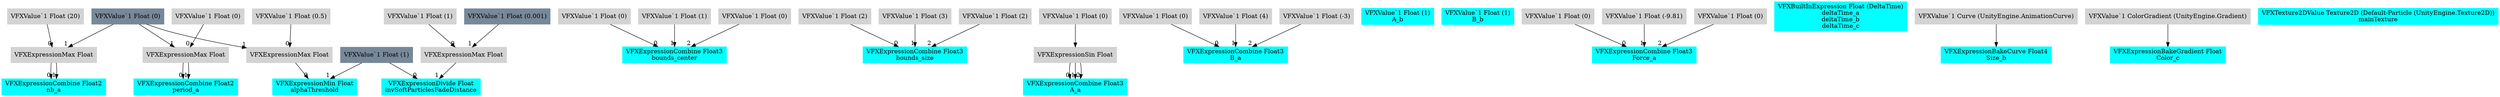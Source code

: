 digraph G {
node0 [shape="box" color="cyan" style="filled" label="VFXExpressionCombine Float2
nb_a"]
node1 [shape="box" color="lightgray" style="filled" label="VFXExpressionMax Float"]
node2 [shape="box" color="lightgray" style="filled" label="VFXValue`1 Float (20)"]
node3 [shape="box" color="lightslategray" style="filled" label="VFXValue`1 Float (0)"]
node4 [shape="box" color="cyan" style="filled" label="VFXExpressionCombine Float2
period_a"]
node5 [shape="box" color="lightgray" style="filled" label="VFXExpressionMax Float"]
node6 [shape="box" color="lightgray" style="filled" label="VFXValue`1 Float (0)"]
node7 [shape="box" color="cyan" style="filled" label="VFXExpressionCombine Float3
bounds_center"]
node8 [shape="box" color="lightgray" style="filled" label="VFXValue`1 Float (0)"]
node9 [shape="box" color="lightgray" style="filled" label="VFXValue`1 Float (1)"]
node10 [shape="box" color="lightgray" style="filled" label="VFXValue`1 Float (0)"]
node11 [shape="box" color="cyan" style="filled" label="VFXExpressionCombine Float3
bounds_size"]
node12 [shape="box" color="lightgray" style="filled" label="VFXValue`1 Float (2)"]
node13 [shape="box" color="lightgray" style="filled" label="VFXValue`1 Float (3)"]
node14 [shape="box" color="lightgray" style="filled" label="VFXValue`1 Float (2)"]
node15 [shape="box" color="cyan" style="filled" label="VFXExpressionCombine Float3
A_a"]
node16 [shape="box" color="lightgray" style="filled" label="VFXExpressionSin Float"]
node17 [shape="box" color="lightgray" style="filled" label="VFXValue`1 Float (0)"]
node18 [shape="box" color="cyan" style="filled" label="VFXExpressionCombine Float3
B_a"]
node19 [shape="box" color="lightgray" style="filled" label="VFXValue`1 Float (0)"]
node20 [shape="box" color="lightgray" style="filled" label="VFXValue`1 Float (4)"]
node21 [shape="box" color="lightgray" style="filled" label="VFXValue`1 Float (-3)"]
node22 [shape="box" color="cyan" style="filled" label="VFXValue`1 Float (1)
A_b"]
node23 [shape="box" color="cyan" style="filled" label="VFXValue`1 Float (1)
B_b"]
node24 [shape="box" color="cyan" style="filled" label="VFXExpressionCombine Float3
Force_a"]
node25 [shape="box" color="lightgray" style="filled" label="VFXValue`1 Float (0)"]
node26 [shape="box" color="lightgray" style="filled" label="VFXValue`1 Float (-9.81)"]
node27 [shape="box" color="lightgray" style="filled" label="VFXValue`1 Float (0)"]
node28 [shape="box" color="cyan" style="filled" label="VFXBuiltInExpression Float (DeltaTime)
deltaTime_a
deltaTime_b
deltaTime_c"]
node29 [shape="box" color="cyan" style="filled" label="VFXExpressionBakeCurve Float4
Size_b"]
node30 [shape="box" color="lightgray" style="filled" label="VFXValue`1 Curve (UnityEngine.AnimationCurve)"]
node31 [shape="box" color="cyan" style="filled" label="VFXExpressionBakeGradient Float
Color_c"]
node32 [shape="box" color="lightgray" style="filled" label="VFXValue`1 ColorGradient (UnityEngine.Gradient)"]
node33 [shape="box" color="cyan" style="filled" label="VFXExpressionMin Float
alphaThreshold"]
node34 [shape="box" color="lightgray" style="filled" label="VFXExpressionMax Float"]
node35 [shape="box" color="lightgray" style="filled" label="VFXValue`1 Float (0.5)"]
node36 [shape="box" color="lightslategray" style="filled" label="VFXValue`1 Float (1)"]
node37 [shape="box" color="cyan" style="filled" label="VFXExpressionDivide Float
invSoftParticlesFadeDistance"]
node38 [shape="box" color="lightgray" style="filled" label="VFXExpressionMax Float"]
node39 [shape="box" color="lightgray" style="filled" label="VFXValue`1 Float (1)"]
node40 [shape="box" color="lightslategray" style="filled" label="VFXValue`1 Float (0.001)"]
node41 [shape="box" color="cyan" style="filled" label="VFXTexture2DValue Texture2D (Default-Particle (UnityEngine.Texture2D))
mainTexture"]
node1 -> node0 [headlabel="0"]
node1 -> node0 [headlabel="1"]
node2 -> node1 [headlabel="0"]
node3 -> node1 [headlabel="1"]
node5 -> node4 [headlabel="0"]
node5 -> node4 [headlabel="1"]
node6 -> node5 [headlabel="0"]
node3 -> node5 [headlabel="1"]
node8 -> node7 [headlabel="0"]
node9 -> node7 [headlabel="1"]
node10 -> node7 [headlabel="2"]
node12 -> node11 [headlabel="0"]
node13 -> node11 [headlabel="1"]
node14 -> node11 [headlabel="2"]
node16 -> node15 [headlabel="0"]
node16 -> node15 [headlabel="1"]
node16 -> node15 [headlabel="2"]
node17 -> node16 
node19 -> node18 [headlabel="0"]
node20 -> node18 [headlabel="1"]
node21 -> node18 [headlabel="2"]
node25 -> node24 [headlabel="0"]
node26 -> node24 [headlabel="1"]
node27 -> node24 [headlabel="2"]
node30 -> node29 
node32 -> node31 
node34 -> node33 [headlabel="0"]
node36 -> node33 [headlabel="1"]
node35 -> node34 [headlabel="0"]
node3 -> node34 [headlabel="1"]
node36 -> node37 [headlabel="0"]
node38 -> node37 [headlabel="1"]
node39 -> node38 [headlabel="0"]
node40 -> node38 [headlabel="1"]
}
